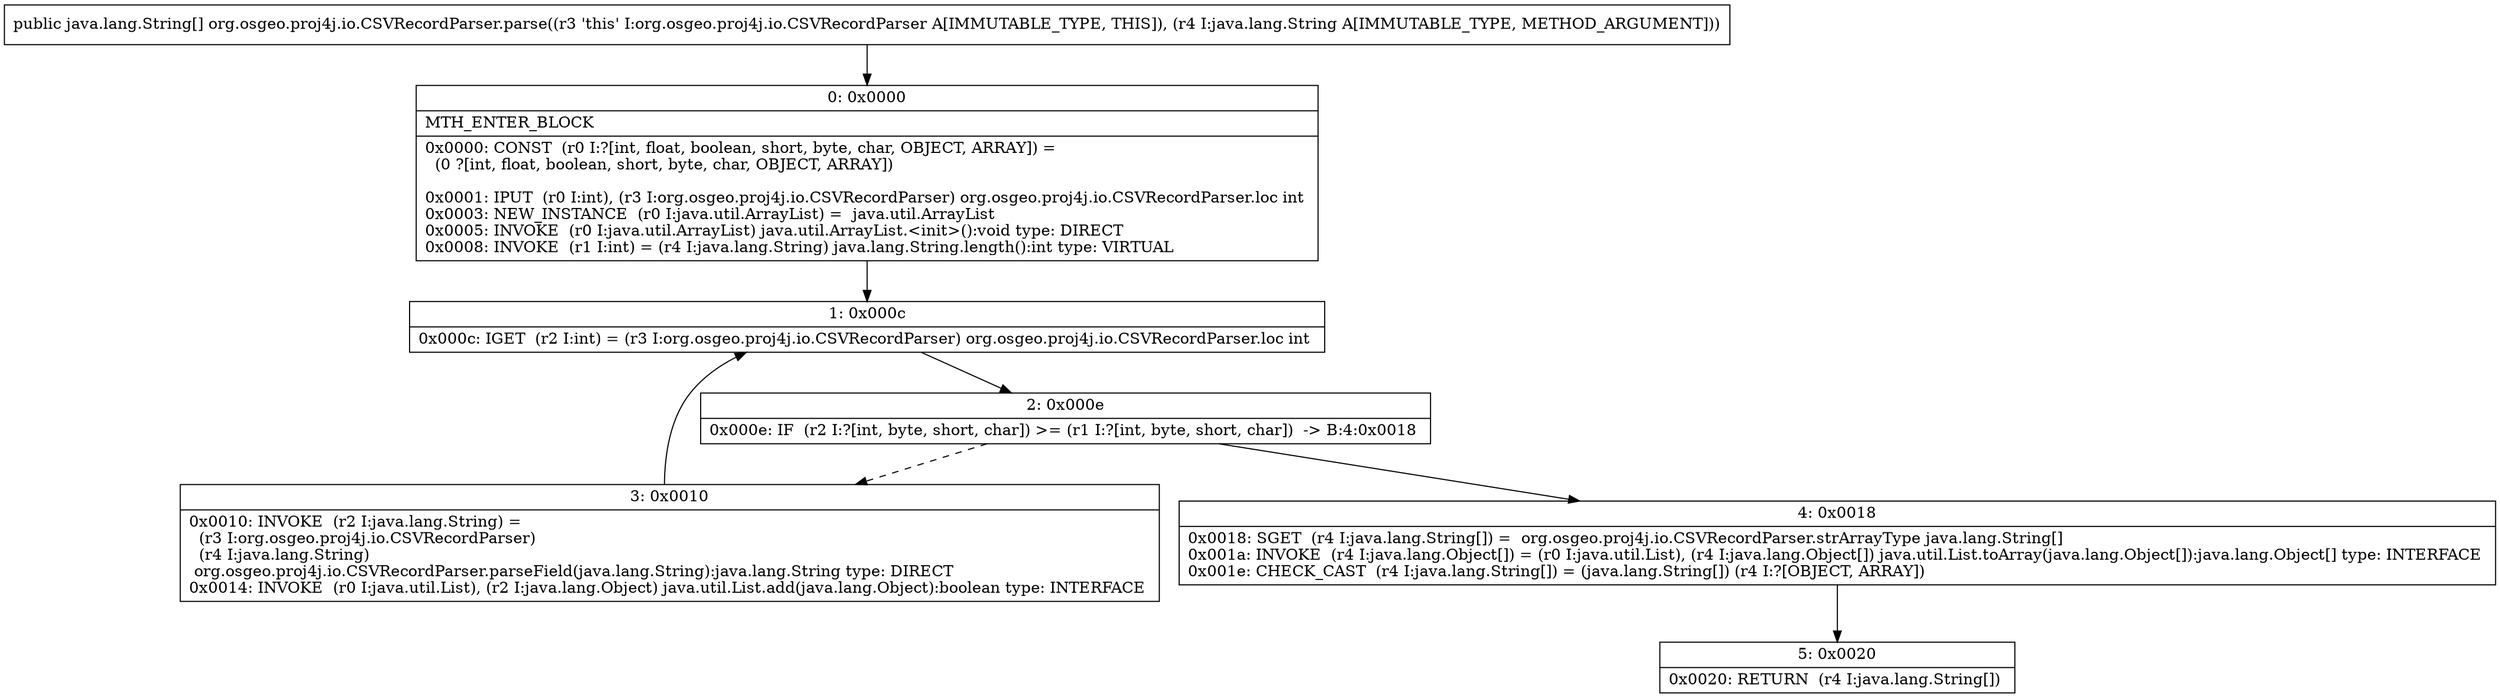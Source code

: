 digraph "CFG fororg.osgeo.proj4j.io.CSVRecordParser.parse(Ljava\/lang\/String;)[Ljava\/lang\/String;" {
Node_0 [shape=record,label="{0\:\ 0x0000|MTH_ENTER_BLOCK\l|0x0000: CONST  (r0 I:?[int, float, boolean, short, byte, char, OBJECT, ARRAY]) = \l  (0 ?[int, float, boolean, short, byte, char, OBJECT, ARRAY])\l \l0x0001: IPUT  (r0 I:int), (r3 I:org.osgeo.proj4j.io.CSVRecordParser) org.osgeo.proj4j.io.CSVRecordParser.loc int \l0x0003: NEW_INSTANCE  (r0 I:java.util.ArrayList) =  java.util.ArrayList \l0x0005: INVOKE  (r0 I:java.util.ArrayList) java.util.ArrayList.\<init\>():void type: DIRECT \l0x0008: INVOKE  (r1 I:int) = (r4 I:java.lang.String) java.lang.String.length():int type: VIRTUAL \l}"];
Node_1 [shape=record,label="{1\:\ 0x000c|0x000c: IGET  (r2 I:int) = (r3 I:org.osgeo.proj4j.io.CSVRecordParser) org.osgeo.proj4j.io.CSVRecordParser.loc int \l}"];
Node_2 [shape=record,label="{2\:\ 0x000e|0x000e: IF  (r2 I:?[int, byte, short, char]) \>= (r1 I:?[int, byte, short, char])  \-\> B:4:0x0018 \l}"];
Node_3 [shape=record,label="{3\:\ 0x0010|0x0010: INVOKE  (r2 I:java.lang.String) = \l  (r3 I:org.osgeo.proj4j.io.CSVRecordParser)\l  (r4 I:java.lang.String)\l org.osgeo.proj4j.io.CSVRecordParser.parseField(java.lang.String):java.lang.String type: DIRECT \l0x0014: INVOKE  (r0 I:java.util.List), (r2 I:java.lang.Object) java.util.List.add(java.lang.Object):boolean type: INTERFACE \l}"];
Node_4 [shape=record,label="{4\:\ 0x0018|0x0018: SGET  (r4 I:java.lang.String[]) =  org.osgeo.proj4j.io.CSVRecordParser.strArrayType java.lang.String[] \l0x001a: INVOKE  (r4 I:java.lang.Object[]) = (r0 I:java.util.List), (r4 I:java.lang.Object[]) java.util.List.toArray(java.lang.Object[]):java.lang.Object[] type: INTERFACE \l0x001e: CHECK_CAST  (r4 I:java.lang.String[]) = (java.lang.String[]) (r4 I:?[OBJECT, ARRAY]) \l}"];
Node_5 [shape=record,label="{5\:\ 0x0020|0x0020: RETURN  (r4 I:java.lang.String[]) \l}"];
MethodNode[shape=record,label="{public java.lang.String[] org.osgeo.proj4j.io.CSVRecordParser.parse((r3 'this' I:org.osgeo.proj4j.io.CSVRecordParser A[IMMUTABLE_TYPE, THIS]), (r4 I:java.lang.String A[IMMUTABLE_TYPE, METHOD_ARGUMENT])) }"];
MethodNode -> Node_0;
Node_0 -> Node_1;
Node_1 -> Node_2;
Node_2 -> Node_3[style=dashed];
Node_2 -> Node_4;
Node_3 -> Node_1;
Node_4 -> Node_5;
}

